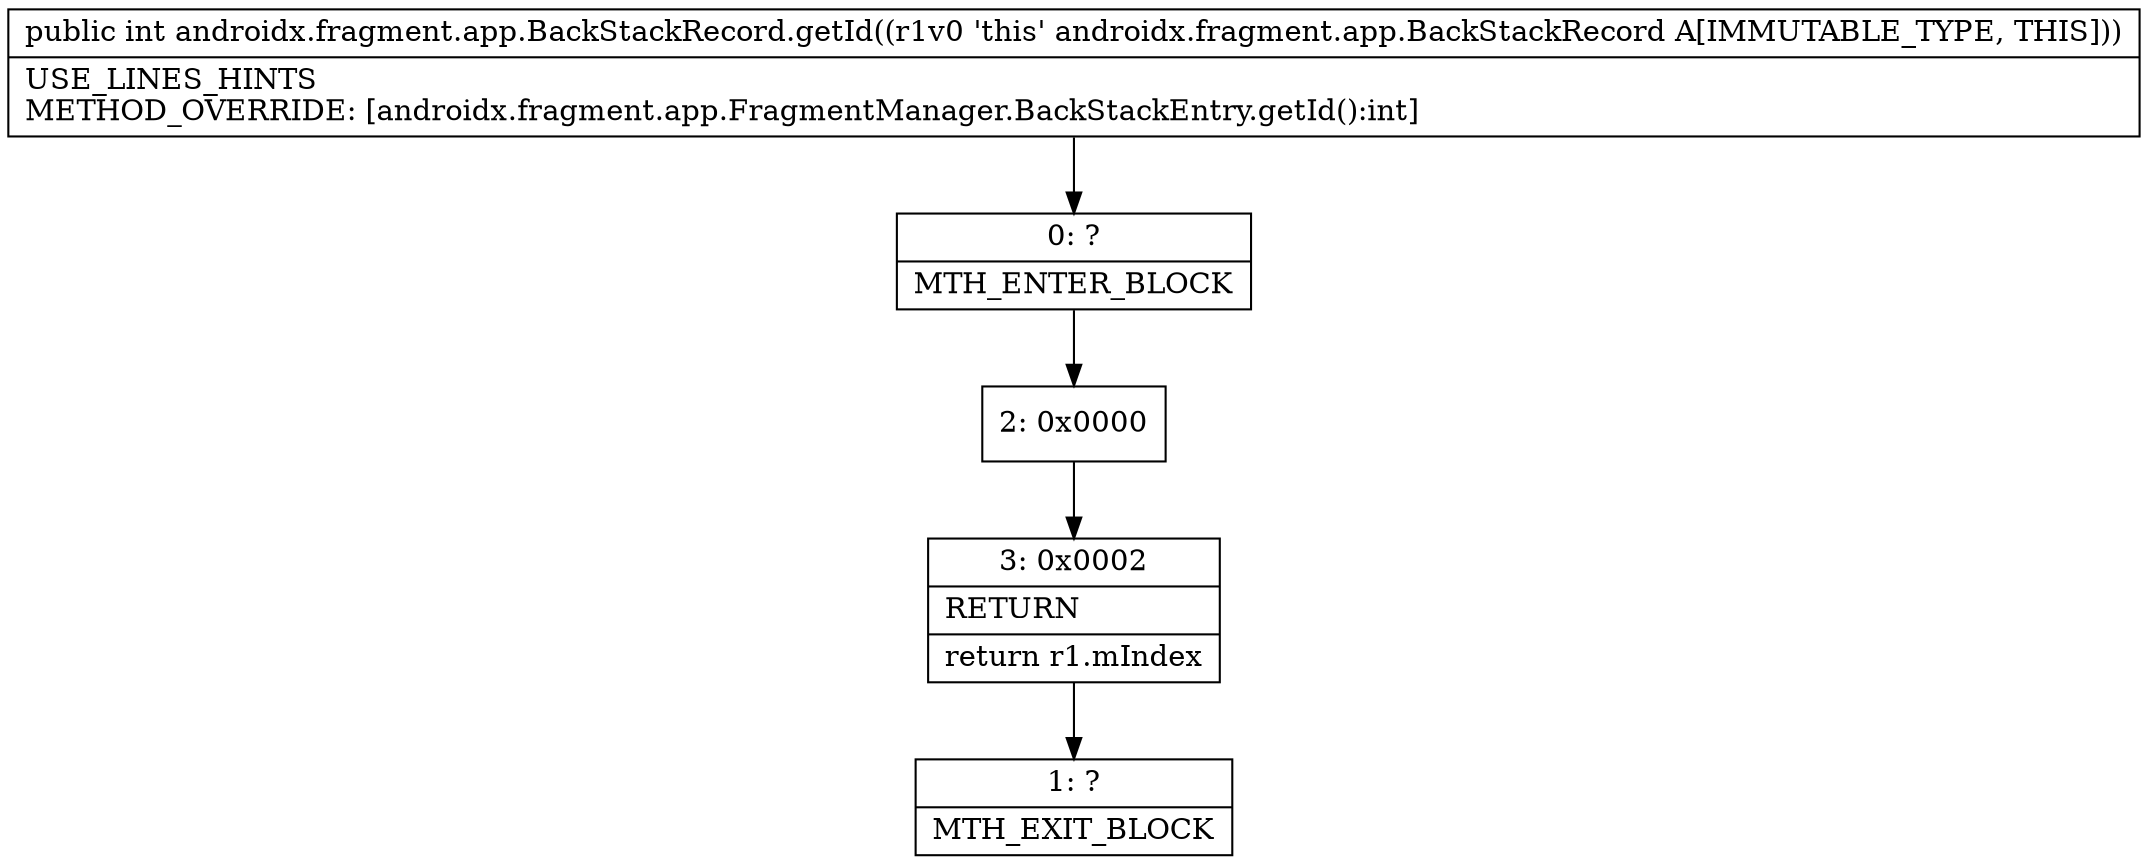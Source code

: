 digraph "CFG forandroidx.fragment.app.BackStackRecord.getId()I" {
Node_0 [shape=record,label="{0\:\ ?|MTH_ENTER_BLOCK\l}"];
Node_2 [shape=record,label="{2\:\ 0x0000}"];
Node_3 [shape=record,label="{3\:\ 0x0002|RETURN\l|return r1.mIndex\l}"];
Node_1 [shape=record,label="{1\:\ ?|MTH_EXIT_BLOCK\l}"];
MethodNode[shape=record,label="{public int androidx.fragment.app.BackStackRecord.getId((r1v0 'this' androidx.fragment.app.BackStackRecord A[IMMUTABLE_TYPE, THIS]))  | USE_LINES_HINTS\lMETHOD_OVERRIDE: [androidx.fragment.app.FragmentManager.BackStackEntry.getId():int]\l}"];
MethodNode -> Node_0;Node_0 -> Node_2;
Node_2 -> Node_3;
Node_3 -> Node_1;
}

